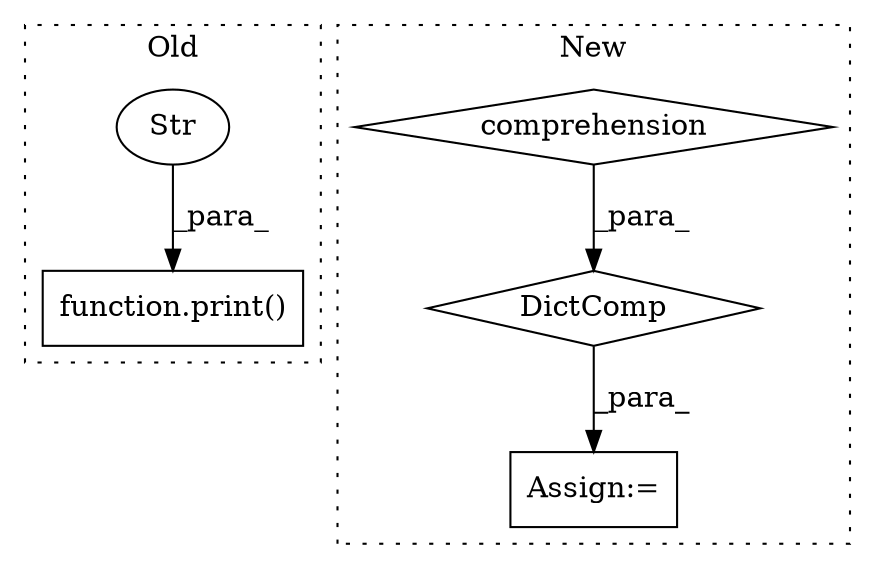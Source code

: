 digraph G {
subgraph cluster0 {
1 [label="function.print()" a="75" s="2584,2612" l="6,1" shape="box"];
5 [label="Str" a="66" s="2590" l="4" shape="ellipse"];
label = "Old";
style="dotted";
}
subgraph cluster1 {
2 [label="DictComp" a="84" s="892" l="60" shape="diamond"];
3 [label="comprehension" a="45" s="912" l="3" shape="diamond"];
4 [label="Assign:=" a="68" s="1006" l="3" shape="box"];
label = "New";
style="dotted";
}
2 -> 4 [label="_para_"];
3 -> 2 [label="_para_"];
5 -> 1 [label="_para_"];
}
